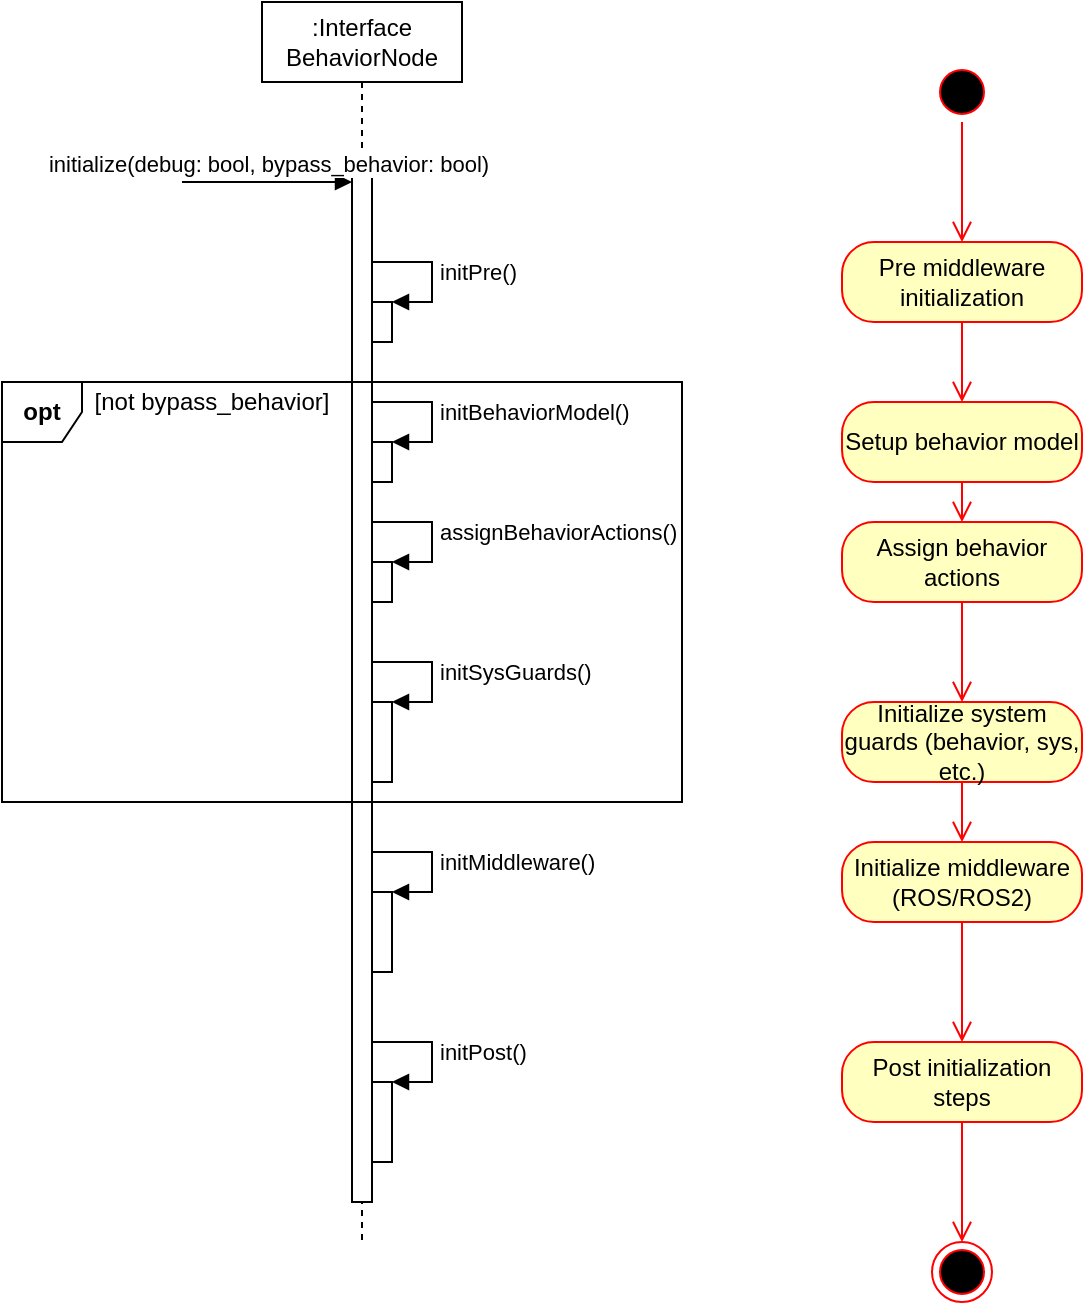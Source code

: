 <mxfile version="13.4.5" type="device" pages="2"><diagram id="_3GkaNvjs_7-BUJTXgQD" name="InitSequence"><mxGraphModel dx="1185" dy="674" grid="1" gridSize="10" guides="1" tooltips="1" connect="1" arrows="1" fold="1" page="1" pageScale="1" pageWidth="827" pageHeight="1169" math="0" shadow="0"><root><mxCell id="0"/><mxCell id="1" parent="0"/><mxCell id="XVMuqP7kjZxvr-noXV3O-1" value=":Interface&lt;br&gt;BehaviorNode" style="shape=umlLifeline;perimeter=lifelinePerimeter;whiteSpace=wrap;html=1;container=1;collapsible=0;recursiveResize=0;outlineConnect=0;size=40;" parent="1" vertex="1"><mxGeometry x="210" y="100" width="100" height="620" as="geometry"/></mxCell><mxCell id="XVMuqP7kjZxvr-noXV3O-2" value="" style="html=1;points=[];perimeter=orthogonalPerimeter;" parent="XVMuqP7kjZxvr-noXV3O-1" vertex="1"><mxGeometry x="45" y="80" width="10" height="520" as="geometry"/></mxCell><mxCell id="XVMuqP7kjZxvr-noXV3O-3" value="" style="html=1;points=[];perimeter=orthogonalPerimeter;" parent="XVMuqP7kjZxvr-noXV3O-1" vertex="1"><mxGeometry x="55" y="150" width="10" height="20" as="geometry"/></mxCell><mxCell id="XVMuqP7kjZxvr-noXV3O-4" value="initPre()" style="edgeStyle=orthogonalEdgeStyle;html=1;align=left;spacingLeft=2;endArrow=block;rounded=0;entryX=1;entryY=0;" parent="XVMuqP7kjZxvr-noXV3O-1" source="XVMuqP7kjZxvr-noXV3O-2" target="XVMuqP7kjZxvr-noXV3O-3" edge="1"><mxGeometry relative="1" as="geometry"><mxPoint x="60" y="130" as="sourcePoint"/><Array as="points"><mxPoint x="85" y="130"/><mxPoint x="85" y="150"/></Array></mxGeometry></mxCell><mxCell id="XVMuqP7kjZxvr-noXV3O-11" value="" style="html=1;points=[];perimeter=orthogonalPerimeter;" parent="XVMuqP7kjZxvr-noXV3O-1" vertex="1"><mxGeometry x="55" y="220" width="10" height="20" as="geometry"/></mxCell><mxCell id="XVMuqP7kjZxvr-noXV3O-12" value="initBehaviorModel()" style="edgeStyle=orthogonalEdgeStyle;html=1;align=left;spacingLeft=2;endArrow=block;rounded=0;entryX=1;entryY=0;" parent="XVMuqP7kjZxvr-noXV3O-1" source="XVMuqP7kjZxvr-noXV3O-2" target="XVMuqP7kjZxvr-noXV3O-11" edge="1"><mxGeometry relative="1" as="geometry"><mxPoint x="60" y="230" as="sourcePoint"/><Array as="points"><mxPoint x="85" y="200"/><mxPoint x="85" y="220"/></Array></mxGeometry></mxCell><mxCell id="XVMuqP7kjZxvr-noXV3O-16" value="" style="html=1;points=[];perimeter=orthogonalPerimeter;" parent="XVMuqP7kjZxvr-noXV3O-1" vertex="1"><mxGeometry x="55" y="350" width="10" height="40" as="geometry"/></mxCell><mxCell id="XVMuqP7kjZxvr-noXV3O-17" value="initSysGuards()" style="edgeStyle=orthogonalEdgeStyle;html=1;align=left;spacingLeft=2;endArrow=block;rounded=0;entryX=1;entryY=0;" parent="XVMuqP7kjZxvr-noXV3O-1" source="XVMuqP7kjZxvr-noXV3O-2" target="XVMuqP7kjZxvr-noXV3O-16" edge="1"><mxGeometry relative="1" as="geometry"><mxPoint x="60" y="330" as="sourcePoint"/><Array as="points"><mxPoint x="85" y="330"/><mxPoint x="85" y="350"/></Array></mxGeometry></mxCell><mxCell id="XVMuqP7kjZxvr-noXV3O-18" value="" style="html=1;points=[];perimeter=orthogonalPerimeter;" parent="XVMuqP7kjZxvr-noXV3O-1" vertex="1"><mxGeometry x="55" y="445" width="10" height="40" as="geometry"/></mxCell><mxCell id="XVMuqP7kjZxvr-noXV3O-19" value="initMiddleware()" style="edgeStyle=orthogonalEdgeStyle;html=1;align=left;spacingLeft=2;endArrow=block;rounded=0;entryX=1;entryY=0;" parent="XVMuqP7kjZxvr-noXV3O-1" source="XVMuqP7kjZxvr-noXV3O-2" target="XVMuqP7kjZxvr-noXV3O-18" edge="1"><mxGeometry relative="1" as="geometry"><mxPoint x="60" y="425" as="sourcePoint"/><Array as="points"><mxPoint x="85" y="425"/><mxPoint x="85" y="445"/></Array></mxGeometry></mxCell><mxCell id="XVMuqP7kjZxvr-noXV3O-24" value="" style="html=1;points=[];perimeter=orthogonalPerimeter;" parent="XVMuqP7kjZxvr-noXV3O-1" vertex="1"><mxGeometry x="55" y="540" width="10" height="40" as="geometry"/></mxCell><mxCell id="XVMuqP7kjZxvr-noXV3O-25" value="initPost()" style="edgeStyle=orthogonalEdgeStyle;html=1;align=left;spacingLeft=2;endArrow=block;rounded=0;entryX=1;entryY=0;" parent="XVMuqP7kjZxvr-noXV3O-1" source="XVMuqP7kjZxvr-noXV3O-2" target="XVMuqP7kjZxvr-noXV3O-24" edge="1"><mxGeometry relative="1" as="geometry"><mxPoint x="60" y="520" as="sourcePoint"/><Array as="points"><mxPoint x="85" y="520"/><mxPoint x="85" y="540"/></Array></mxGeometry></mxCell><mxCell id="XVMuqP7kjZxvr-noXV3O-30" value="" style="html=1;points=[];perimeter=orthogonalPerimeter;" parent="XVMuqP7kjZxvr-noXV3O-1" vertex="1"><mxGeometry x="55" y="280" width="10" height="20" as="geometry"/></mxCell><mxCell id="XVMuqP7kjZxvr-noXV3O-31" value="assignBehaviorActions()" style="edgeStyle=orthogonalEdgeStyle;html=1;align=left;spacingLeft=2;endArrow=block;rounded=0;entryX=1;entryY=0;" parent="XVMuqP7kjZxvr-noXV3O-1" source="XVMuqP7kjZxvr-noXV3O-2" target="XVMuqP7kjZxvr-noXV3O-30" edge="1"><mxGeometry relative="1" as="geometry"><mxPoint x="60" y="260" as="sourcePoint"/><Array as="points"><mxPoint x="85" y="260"/><mxPoint x="85" y="280"/></Array></mxGeometry></mxCell><mxCell id="XVMuqP7kjZxvr-noXV3O-5" value="" style="ellipse;html=1;shape=startState;fillColor=#000000;strokeColor=#ff0000;" parent="1" vertex="1"><mxGeometry x="545" y="130" width="30" height="30" as="geometry"/></mxCell><mxCell id="XVMuqP7kjZxvr-noXV3O-6" value="" style="edgeStyle=orthogonalEdgeStyle;html=1;verticalAlign=bottom;endArrow=open;endSize=8;strokeColor=#ff0000;" parent="1" source="XVMuqP7kjZxvr-noXV3O-5" edge="1"><mxGeometry relative="1" as="geometry"><mxPoint x="560" y="220" as="targetPoint"/></mxGeometry></mxCell><mxCell id="XVMuqP7kjZxvr-noXV3O-7" value="Pre middleware initialization" style="rounded=1;whiteSpace=wrap;html=1;arcSize=40;fontColor=#000000;fillColor=#ffffc0;strokeColor=#ff0000;" parent="1" vertex="1"><mxGeometry x="500" y="220" width="120" height="40" as="geometry"/></mxCell><mxCell id="XVMuqP7kjZxvr-noXV3O-8" value="" style="edgeStyle=orthogonalEdgeStyle;html=1;verticalAlign=bottom;endArrow=open;endSize=8;strokeColor=#ff0000;" parent="1" source="XVMuqP7kjZxvr-noXV3O-7" edge="1"><mxGeometry relative="1" as="geometry"><mxPoint x="560" y="300" as="targetPoint"/></mxGeometry></mxCell><mxCell id="XVMuqP7kjZxvr-noXV3O-9" value="Setup behavior model" style="rounded=1;whiteSpace=wrap;html=1;arcSize=40;fontColor=#000000;fillColor=#ffffc0;strokeColor=#ff0000;" parent="1" vertex="1"><mxGeometry x="500" y="300" width="120" height="40" as="geometry"/></mxCell><mxCell id="XVMuqP7kjZxvr-noXV3O-10" value="" style="edgeStyle=orthogonalEdgeStyle;html=1;verticalAlign=bottom;endArrow=open;endSize=8;strokeColor=#ff0000;entryX=0.5;entryY=0;entryDx=0;entryDy=0;" parent="1" source="XVMuqP7kjZxvr-noXV3O-9" target="XVMuqP7kjZxvr-noXV3O-27" edge="1"><mxGeometry relative="1" as="geometry"><mxPoint x="560" y="420" as="targetPoint"/></mxGeometry></mxCell><mxCell id="XVMuqP7kjZxvr-noXV3O-13" value="initialize(debug: bool, bypass_behavior: bool)" style="html=1;verticalAlign=bottom;endArrow=block;" parent="1" target="XVMuqP7kjZxvr-noXV3O-2" edge="1"><mxGeometry width="80" relative="1" as="geometry"><mxPoint x="170" y="190" as="sourcePoint"/><mxPoint x="250" y="190" as="targetPoint"/></mxGeometry></mxCell><mxCell id="XVMuqP7kjZxvr-noXV3O-14" value="Initialize system guards (behavior, sys, etc.)" style="rounded=1;whiteSpace=wrap;html=1;arcSize=40;fontColor=#000000;fillColor=#ffffc0;strokeColor=#ff0000;" parent="1" vertex="1"><mxGeometry x="500" y="450" width="120" height="40" as="geometry"/></mxCell><mxCell id="XVMuqP7kjZxvr-noXV3O-15" value="" style="edgeStyle=orthogonalEdgeStyle;html=1;verticalAlign=bottom;endArrow=open;endSize=8;strokeColor=#ff0000;" parent="1" source="XVMuqP7kjZxvr-noXV3O-14" edge="1"><mxGeometry relative="1" as="geometry"><mxPoint x="560" y="520" as="targetPoint"/></mxGeometry></mxCell><mxCell id="XVMuqP7kjZxvr-noXV3O-20" value="Initialize middleware (ROS/ROS2)" style="rounded=1;whiteSpace=wrap;html=1;arcSize=40;fontColor=#000000;fillColor=#ffffc0;strokeColor=#ff0000;" parent="1" vertex="1"><mxGeometry x="500" y="520" width="120" height="40" as="geometry"/></mxCell><mxCell id="XVMuqP7kjZxvr-noXV3O-21" value="" style="edgeStyle=orthogonalEdgeStyle;html=1;verticalAlign=bottom;endArrow=open;endSize=8;strokeColor=#ff0000;" parent="1" source="XVMuqP7kjZxvr-noXV3O-20" edge="1"><mxGeometry relative="1" as="geometry"><mxPoint x="560" y="620" as="targetPoint"/></mxGeometry></mxCell><mxCell id="XVMuqP7kjZxvr-noXV3O-22" value="Post initialization steps" style="rounded=1;whiteSpace=wrap;html=1;arcSize=40;fontColor=#000000;fillColor=#ffffc0;strokeColor=#ff0000;" parent="1" vertex="1"><mxGeometry x="500" y="620" width="120" height="40" as="geometry"/></mxCell><mxCell id="XVMuqP7kjZxvr-noXV3O-23" value="" style="edgeStyle=orthogonalEdgeStyle;html=1;verticalAlign=bottom;endArrow=open;endSize=8;strokeColor=#ff0000;" parent="1" source="XVMuqP7kjZxvr-noXV3O-22" edge="1"><mxGeometry relative="1" as="geometry"><mxPoint x="560" y="720" as="targetPoint"/></mxGeometry></mxCell><mxCell id="XVMuqP7kjZxvr-noXV3O-26" value="" style="ellipse;html=1;shape=endState;fillColor=#000000;strokeColor=#ff0000;" parent="1" vertex="1"><mxGeometry x="545" y="720" width="30" height="30" as="geometry"/></mxCell><mxCell id="XVMuqP7kjZxvr-noXV3O-27" value="Assign behavior actions" style="rounded=1;whiteSpace=wrap;html=1;arcSize=40;fontColor=#000000;fillColor=#ffffc0;strokeColor=#ff0000;" parent="1" vertex="1"><mxGeometry x="500" y="360" width="120" height="40" as="geometry"/></mxCell><mxCell id="XVMuqP7kjZxvr-noXV3O-28" value="" style="edgeStyle=orthogonalEdgeStyle;html=1;verticalAlign=bottom;endArrow=open;endSize=8;strokeColor=#ff0000;entryX=0.5;entryY=0;entryDx=0;entryDy=0;" parent="1" source="XVMuqP7kjZxvr-noXV3O-27" target="XVMuqP7kjZxvr-noXV3O-14" edge="1"><mxGeometry relative="1" as="geometry"><mxPoint x="710" y="480" as="targetPoint"/></mxGeometry></mxCell><mxCell id="HPylpEhz4_FGRNLPdF7L-1" value="&lt;b&gt;opt&lt;/b&gt;" style="shape=umlFrame;whiteSpace=wrap;html=1;width=40;height=30;" vertex="1" parent="1"><mxGeometry x="80" y="290" width="340" height="210" as="geometry"/></mxCell><mxCell id="HPylpEhz4_FGRNLPdF7L-2" value="[not bypass_behavior]" style="text;html=1;strokeColor=none;fillColor=none;align=center;verticalAlign=middle;whiteSpace=wrap;rounded=0;" vertex="1" parent="1"><mxGeometry x="120" y="290" width="130" height="20" as="geometry"/></mxCell></root></mxGraphModel></diagram><diagram id="Bft9KW48vnrDdFwHCefi" name="ExceptionHandling"><mxGraphModel dx="1673" dy="952" grid="1" gridSize="10" guides="1" tooltips="1" connect="1" arrows="1" fold="1" page="1" pageScale="1" pageWidth="827" pageHeight="1169" math="0" shadow="0"><root><mxCell id="ttnu-A0LTlM4b-9mCv1X-0"/><mxCell id="ttnu-A0LTlM4b-9mCv1X-1" parent="ttnu-A0LTlM4b-9mCv1X-0"/><mxCell id="bx-qDmhQQr1NP9cpxxAZ-0" value="&lt;b&gt;opt&lt;/b&gt;" style="shape=umlFrame;whiteSpace=wrap;html=1;width=40;height=30;" vertex="1" parent="ttnu-A0LTlM4b-9mCv1X-1"><mxGeometry x="70" y="380" width="560" height="480" as="geometry"/></mxCell><mxCell id="2zJNVKVBLMaAW-ojOY7U-31" value="opt" style="shape=umlFrame;whiteSpace=wrap;html=1;width=50;height=20;fontStyle=1" parent="ttnu-A0LTlM4b-9mCv1X-1" vertex="1"><mxGeometry x="70" y="1120" width="530" height="80" as="geometry"/></mxCell><mxCell id="2zJNVKVBLMaAW-ojOY7U-28" value="opt" style="shape=umlFrame;whiteSpace=wrap;html=1;width=50;height=20;fontStyle=1" parent="ttnu-A0LTlM4b-9mCv1X-1" vertex="1"><mxGeometry x="70" y="950" width="530" height="80" as="geometry"/></mxCell><mxCell id="2zJNVKVBLMaAW-ojOY7U-25" value="opt" style="shape=umlFrame;whiteSpace=wrap;html=1;width=50;height=20;fontStyle=1" parent="ttnu-A0LTlM4b-9mCv1X-1" vertex="1"><mxGeometry x="70" y="770" width="540" height="80" as="geometry"/></mxCell><mxCell id="2zJNVKVBLMaAW-ojOY7U-22" value="opt" style="shape=umlFrame;whiteSpace=wrap;html=1;width=50;height=20;fontStyle=1" parent="ttnu-A0LTlM4b-9mCv1X-1" vertex="1"><mxGeometry x="70" y="610" width="540" height="80" as="geometry"/></mxCell><mxCell id="2zJNVKVBLMaAW-ojOY7U-17" value="opt" style="shape=umlFrame;whiteSpace=wrap;html=1;width=50;height=20;fontStyle=1" parent="ttnu-A0LTlM4b-9mCv1X-1" vertex="1"><mxGeometry x="70" y="290" width="540" height="80" as="geometry"/></mxCell><mxCell id="2zJNVKVBLMaAW-ojOY7U-0" value=":ReiNodeInterface" style="shape=umlLifeline;perimeter=lifelinePerimeter;whiteSpace=wrap;html=1;container=1;collapsible=0;recursiveResize=0;outlineConnect=0;" parent="ttnu-A0LTlM4b-9mCv1X-1" vertex="1"><mxGeometry x="210" y="110" width="100" height="1130" as="geometry"/></mxCell><mxCell id="2zJNVKVBLMaAW-ojOY7U-1" value="" style="html=1;points=[];perimeter=orthogonalPerimeter;" parent="2zJNVKVBLMaAW-ojOY7U-0" vertex="1"><mxGeometry x="45" y="80" width="10" height="1030" as="geometry"/></mxCell><mxCell id="2zJNVKVBLMaAW-ojOY7U-2" value="" style="html=1;points=[];perimeter=orthogonalPerimeter;" parent="2zJNVKVBLMaAW-ojOY7U-0" vertex="1"><mxGeometry x="55" y="150" width="10" height="20" as="geometry"/></mxCell><mxCell id="2zJNVKVBLMaAW-ojOY7U-3" value="initPre()" style="edgeStyle=orthogonalEdgeStyle;html=1;align=left;spacingLeft=2;endArrow=block;rounded=0;entryX=1;entryY=0;" parent="2zJNVKVBLMaAW-ojOY7U-0" source="2zJNVKVBLMaAW-ojOY7U-1" target="2zJNVKVBLMaAW-ojOY7U-2" edge="1"><mxGeometry relative="1" as="geometry"><mxPoint x="60" y="130" as="sourcePoint"/><Array as="points"><mxPoint x="85" y="130"/><mxPoint x="85" y="150"/></Array></mxGeometry></mxCell><mxCell id="2zJNVKVBLMaAW-ojOY7U-4" value="" style="html=1;points=[];perimeter=orthogonalPerimeter;" parent="2zJNVKVBLMaAW-ojOY7U-0" vertex="1"><mxGeometry x="55" y="300" width="10" height="20" as="geometry"/></mxCell><mxCell id="2zJNVKVBLMaAW-ojOY7U-5" value="initBehaviorModel()" style="edgeStyle=orthogonalEdgeStyle;html=1;align=left;spacingLeft=2;endArrow=block;rounded=0;entryX=1;entryY=0;" parent="2zJNVKVBLMaAW-ojOY7U-0" source="2zJNVKVBLMaAW-ojOY7U-1" target="2zJNVKVBLMaAW-ojOY7U-4" edge="1"><mxGeometry relative="1" as="geometry"><mxPoint x="60" y="230" as="sourcePoint"/><Array as="points"><mxPoint x="85" y="280"/><mxPoint x="85" y="300"/></Array></mxGeometry></mxCell><mxCell id="2zJNVKVBLMaAW-ojOY7U-6" value="" style="html=1;points=[];perimeter=orthogonalPerimeter;" parent="2zJNVKVBLMaAW-ojOY7U-0" vertex="1"><mxGeometry x="55" y="610" width="10" height="40" as="geometry"/></mxCell><mxCell id="2zJNVKVBLMaAW-ojOY7U-7" value="initSysGuards()" style="edgeStyle=orthogonalEdgeStyle;html=1;align=left;spacingLeft=2;endArrow=block;rounded=0;entryX=1;entryY=0;" parent="2zJNVKVBLMaAW-ojOY7U-0" source="2zJNVKVBLMaAW-ojOY7U-1" target="2zJNVKVBLMaAW-ojOY7U-6" edge="1"><mxGeometry relative="1" as="geometry"><mxPoint x="60" y="330" as="sourcePoint"/><Array as="points"><mxPoint x="85" y="590"/><mxPoint x="85" y="610"/></Array></mxGeometry></mxCell><mxCell id="2zJNVKVBLMaAW-ojOY7U-8" value="" style="html=1;points=[];perimeter=orthogonalPerimeter;" parent="2zJNVKVBLMaAW-ojOY7U-0" vertex="1"><mxGeometry x="55" y="790" width="10" height="40" as="geometry"/></mxCell><mxCell id="2zJNVKVBLMaAW-ojOY7U-9" value="initMiddleware()" style="edgeStyle=orthogonalEdgeStyle;html=1;align=left;spacingLeft=2;endArrow=block;rounded=0;entryX=1;entryY=0;" parent="2zJNVKVBLMaAW-ojOY7U-0" source="2zJNVKVBLMaAW-ojOY7U-1" target="2zJNVKVBLMaAW-ojOY7U-8" edge="1"><mxGeometry relative="1" as="geometry"><mxPoint x="60" y="425" as="sourcePoint"/><Array as="points"><mxPoint x="85" y="760"/><mxPoint x="85" y="790"/></Array></mxGeometry></mxCell><mxCell id="2zJNVKVBLMaAW-ojOY7U-10" value="" style="html=1;points=[];perimeter=orthogonalPerimeter;" parent="2zJNVKVBLMaAW-ojOY7U-0" vertex="1"><mxGeometry x="55" y="960" width="10" height="40" as="geometry"/></mxCell><mxCell id="2zJNVKVBLMaAW-ojOY7U-11" value="initPost()" style="edgeStyle=orthogonalEdgeStyle;html=1;align=left;spacingLeft=2;endArrow=block;rounded=0;entryX=1;entryY=0;" parent="2zJNVKVBLMaAW-ojOY7U-0" source="2zJNVKVBLMaAW-ojOY7U-1" target="2zJNVKVBLMaAW-ojOY7U-10" edge="1"><mxGeometry relative="1" as="geometry"><mxPoint x="60" y="520" as="sourcePoint"/><Array as="points"><mxPoint x="85" y="940"/><mxPoint x="85" y="960"/></Array></mxGeometry></mxCell><mxCell id="2zJNVKVBLMaAW-ojOY7U-12" value="" style="html=1;points=[];perimeter=orthogonalPerimeter;" parent="2zJNVKVBLMaAW-ojOY7U-0" vertex="1"><mxGeometry x="55" y="465" width="10" height="20" as="geometry"/></mxCell><mxCell id="2zJNVKVBLMaAW-ojOY7U-13" value="assignBehaviorActions()" style="edgeStyle=orthogonalEdgeStyle;html=1;align=left;spacingLeft=2;endArrow=block;rounded=0;entryX=1;entryY=0;" parent="2zJNVKVBLMaAW-ojOY7U-0" source="2zJNVKVBLMaAW-ojOY7U-1" target="2zJNVKVBLMaAW-ojOY7U-12" edge="1"><mxGeometry relative="1" as="geometry"><mxPoint x="60" y="260" as="sourcePoint"/><Array as="points"><mxPoint x="85" y="430"/><mxPoint x="85" y="465"/></Array></mxGeometry></mxCell><mxCell id="2zJNVKVBLMaAW-ojOY7U-14" value="initialize(debug: bool, bypass_behavior: bool)" style="html=1;verticalAlign=bottom;endArrow=block;" parent="ttnu-A0LTlM4b-9mCv1X-1" target="2zJNVKVBLMaAW-ojOY7U-1" edge="1"><mxGeometry width="80" relative="1" as="geometry"><mxPoint x="170" y="190" as="sourcePoint"/><mxPoint x="250" y="190" as="targetPoint"/></mxGeometry></mxCell><mxCell id="2zJNVKVBLMaAW-ojOY7U-16" value=":ExceptionPreInitialization" style="html=1;" parent="ttnu-A0LTlM4b-9mCv1X-1" vertex="1"><mxGeometry x="450" y="305" width="150" height="50" as="geometry"/></mxCell><mxCell id="2zJNVKVBLMaAW-ojOY7U-18" value="throw" style="html=1;verticalAlign=bottom;endArrow=block;entryX=0;entryY=0.5;entryDx=0;entryDy=0;" parent="ttnu-A0LTlM4b-9mCv1X-1" source="2zJNVKVBLMaAW-ojOY7U-1" target="2zJNVKVBLMaAW-ojOY7U-16" edge="1"><mxGeometry width="80" relative="1" as="geometry"><mxPoint x="550" y="460" as="sourcePoint"/><mxPoint x="630" y="460" as="targetPoint"/></mxGeometry></mxCell><mxCell id="2zJNVKVBLMaAW-ojOY7U-19" value="opt" style="shape=umlFrame;whiteSpace=wrap;html=1;width=50;height=20;fontStyle=1" parent="ttnu-A0LTlM4b-9mCv1X-1" vertex="1"><mxGeometry x="70" y="440" width="540" height="80" as="geometry"/></mxCell><mxCell id="2zJNVKVBLMaAW-ojOY7U-20" value=":ExceptionBehaviorModelInitialization" style="html=1;" parent="ttnu-A0LTlM4b-9mCv1X-1" vertex="1"><mxGeometry x="390" y="455" width="210" height="50" as="geometry"/></mxCell><mxCell id="2zJNVKVBLMaAW-ojOY7U-21" value="throw" style="html=1;verticalAlign=bottom;endArrow=block;" parent="ttnu-A0LTlM4b-9mCv1X-1" edge="1"><mxGeometry width="80" relative="1" as="geometry"><mxPoint x="265" y="479.66" as="sourcePoint"/><mxPoint x="390" y="480" as="targetPoint"/></mxGeometry></mxCell><mxCell id="2zJNVKVBLMaAW-ojOY7U-23" value=":ExceptionBehaviorActionAssignment" style="html=1;" parent="ttnu-A0LTlM4b-9mCv1X-1" vertex="1"><mxGeometry x="390" y="625" width="210" height="50" as="geometry"/></mxCell><mxCell id="2zJNVKVBLMaAW-ojOY7U-24" value="throw" style="html=1;verticalAlign=bottom;endArrow=block;entryX=0;entryY=0.5;entryDx=0;entryDy=0;" parent="ttnu-A0LTlM4b-9mCv1X-1" source="2zJNVKVBLMaAW-ojOY7U-1" target="2zJNVKVBLMaAW-ojOY7U-23" edge="1"><mxGeometry width="80" relative="1" as="geometry"><mxPoint x="340" y="580" as="sourcePoint"/><mxPoint x="400" y="490" as="targetPoint"/></mxGeometry></mxCell><mxCell id="2zJNVKVBLMaAW-ojOY7U-26" value=":ExceptionSysGuardInitialization" style="html=1;" parent="ttnu-A0LTlM4b-9mCv1X-1" vertex="1"><mxGeometry x="390" y="785" width="210" height="50" as="geometry"/></mxCell><mxCell id="2zJNVKVBLMaAW-ojOY7U-27" value="throw" style="html=1;verticalAlign=bottom;endArrow=block;entryX=0;entryY=0.5;entryDx=0;entryDy=0;" parent="ttnu-A0LTlM4b-9mCv1X-1" source="2zJNVKVBLMaAW-ojOY7U-1" target="2zJNVKVBLMaAW-ojOY7U-26" edge="1"><mxGeometry width="80" relative="1" as="geometry"><mxPoint x="275" y="660" as="sourcePoint"/><mxPoint x="400" y="660" as="targetPoint"/></mxGeometry></mxCell><mxCell id="2zJNVKVBLMaAW-ojOY7U-29" value=":ExceptionMiddlewareInitialization" style="html=1;" parent="ttnu-A0LTlM4b-9mCv1X-1" vertex="1"><mxGeometry x="380" y="965" width="210" height="50" as="geometry"/></mxCell><mxCell id="2zJNVKVBLMaAW-ojOY7U-30" value="throw" style="html=1;verticalAlign=bottom;endArrow=block;entryX=0;entryY=0.5;entryDx=0;entryDy=0;" parent="ttnu-A0LTlM4b-9mCv1X-1" source="2zJNVKVBLMaAW-ojOY7U-1" target="2zJNVKVBLMaAW-ojOY7U-29" edge="1"><mxGeometry width="80" relative="1" as="geometry"><mxPoint x="275" y="820" as="sourcePoint"/><mxPoint x="400" y="820" as="targetPoint"/></mxGeometry></mxCell><mxCell id="2zJNVKVBLMaAW-ojOY7U-32" value=":ExceptionPostInitialization" style="html=1;" parent="ttnu-A0LTlM4b-9mCv1X-1" vertex="1"><mxGeometry x="380" y="1135" width="210" height="50" as="geometry"/></mxCell><mxCell id="2zJNVKVBLMaAW-ojOY7U-34" value="throw" style="html=1;verticalAlign=bottom;endArrow=block;entryX=0;entryY=0.5;entryDx=0;entryDy=0;" parent="ttnu-A0LTlM4b-9mCv1X-1" source="2zJNVKVBLMaAW-ojOY7U-1" target="2zJNVKVBLMaAW-ojOY7U-32" edge="1"><mxGeometry width="80" relative="1" as="geometry"><mxPoint x="275" y="1000" as="sourcePoint"/><mxPoint x="390" y="1000" as="targetPoint"/></mxGeometry></mxCell><mxCell id="PDifjEZQQVuUXdX8lEGH-0" value="&lt;span style=&quot;color: rgb(0 , 0 , 0) ; font-family: &amp;#34;helvetica&amp;#34; ; font-size: 12px ; font-style: normal ; font-weight: 400 ; letter-spacing: normal ; text-align: center ; text-indent: 0px ; text-transform: none ; word-spacing: 0px ; background-color: rgb(248 , 249 , 250) ; display: inline ; float: none&quot;&gt;[not initPre]&lt;/span&gt;" style="text;whiteSpace=wrap;html=1;" vertex="1" parent="ttnu-A0LTlM4b-9mCv1X-1"><mxGeometry x="170" y="290" width="70" height="30" as="geometry"/></mxCell><mxCell id="PDifjEZQQVuUXdX8lEGH-1" value="&lt;span style=&quot;color: rgb(0 , 0 , 0) ; font-family: &amp;#34;helvetica&amp;#34; ; font-size: 12px ; font-style: normal ; font-weight: 400 ; letter-spacing: normal ; text-align: center ; text-indent: 0px ; text-transform: none ; word-spacing: 0px ; background-color: rgb(248 , 249 , 250) ; display: inline ; float: none&quot;&gt;[not initBehaviorModel]&lt;/span&gt;" style="text;whiteSpace=wrap;html=1;" vertex="1" parent="ttnu-A0LTlM4b-9mCv1X-1"><mxGeometry x="120" y="440" width="140" height="30" as="geometry"/></mxCell><mxCell id="PDifjEZQQVuUXdX8lEGH-2" value="&lt;span style=&quot;color: rgb(0 , 0 , 0) ; font-family: &amp;#34;helvetica&amp;#34; ; font-size: 12px ; font-style: normal ; font-weight: 400 ; letter-spacing: normal ; text-align: center ; text-indent: 0px ; text-transform: none ; word-spacing: 0px ; background-color: rgb(248 , 249 , 250) ; display: inline ; float: none&quot;&gt;[not &lt;br&gt;assignBehaviorActions]&lt;/span&gt;" style="text;whiteSpace=wrap;html=1;" vertex="1" parent="ttnu-A0LTlM4b-9mCv1X-1"><mxGeometry x="120" y="610" width="170" height="30" as="geometry"/></mxCell><mxCell id="PDifjEZQQVuUXdX8lEGH-3" value="&lt;span style=&quot;color: rgb(0 , 0 , 0) ; font-family: &amp;#34;helvetica&amp;#34; ; font-size: 12px ; font-style: normal ; font-weight: 400 ; letter-spacing: normal ; text-align: center ; text-indent: 0px ; text-transform: none ; word-spacing: 0px ; background-color: rgb(248 , 249 , 250) ; display: inline ; float: none&quot;&gt;[not initSysGuards]&lt;/span&gt;" style="text;whiteSpace=wrap;html=1;" vertex="1" parent="ttnu-A0LTlM4b-9mCv1X-1"><mxGeometry x="130" y="770" width="120" height="30" as="geometry"/></mxCell><mxCell id="PDifjEZQQVuUXdX8lEGH-4" value="&lt;span style=&quot;color: rgb(0 , 0 , 0) ; font-family: &amp;#34;helvetica&amp;#34; ; font-size: 12px ; font-style: normal ; font-weight: 400 ; letter-spacing: normal ; text-align: center ; text-indent: 0px ; text-transform: none ; word-spacing: 0px ; background-color: rgb(248 , 249 , 250) ; display: inline ; float: none&quot;&gt;[not initMiddleware]&lt;/span&gt;" style="text;whiteSpace=wrap;html=1;" vertex="1" parent="ttnu-A0LTlM4b-9mCv1X-1"><mxGeometry x="130" y="950" width="120" height="30" as="geometry"/></mxCell><mxCell id="PDifjEZQQVuUXdX8lEGH-5" value="&lt;span style=&quot;color: rgb(0 , 0 , 0) ; font-family: &amp;#34;helvetica&amp;#34; ; font-size: 12px ; font-style: normal ; font-weight: 400 ; letter-spacing: normal ; text-align: center ; text-indent: 0px ; text-transform: none ; word-spacing: 0px ; background-color: rgb(248 , 249 , 250) ; display: inline ; float: none&quot;&gt;[not initPost]&lt;/span&gt;" style="text;whiteSpace=wrap;html=1;" vertex="1" parent="ttnu-A0LTlM4b-9mCv1X-1"><mxGeometry x="140" y="1120" width="80" height="30" as="geometry"/></mxCell><mxCell id="bx-qDmhQQr1NP9cpxxAZ-1" value="[not bypass_behavior]" style="text;html=1;strokeColor=none;fillColor=none;align=center;verticalAlign=middle;whiteSpace=wrap;rounded=0;" vertex="1" parent="ttnu-A0LTlM4b-9mCv1X-1"><mxGeometry x="110" y="380" width="130" height="20" as="geometry"/></mxCell></root></mxGraphModel></diagram></mxfile>